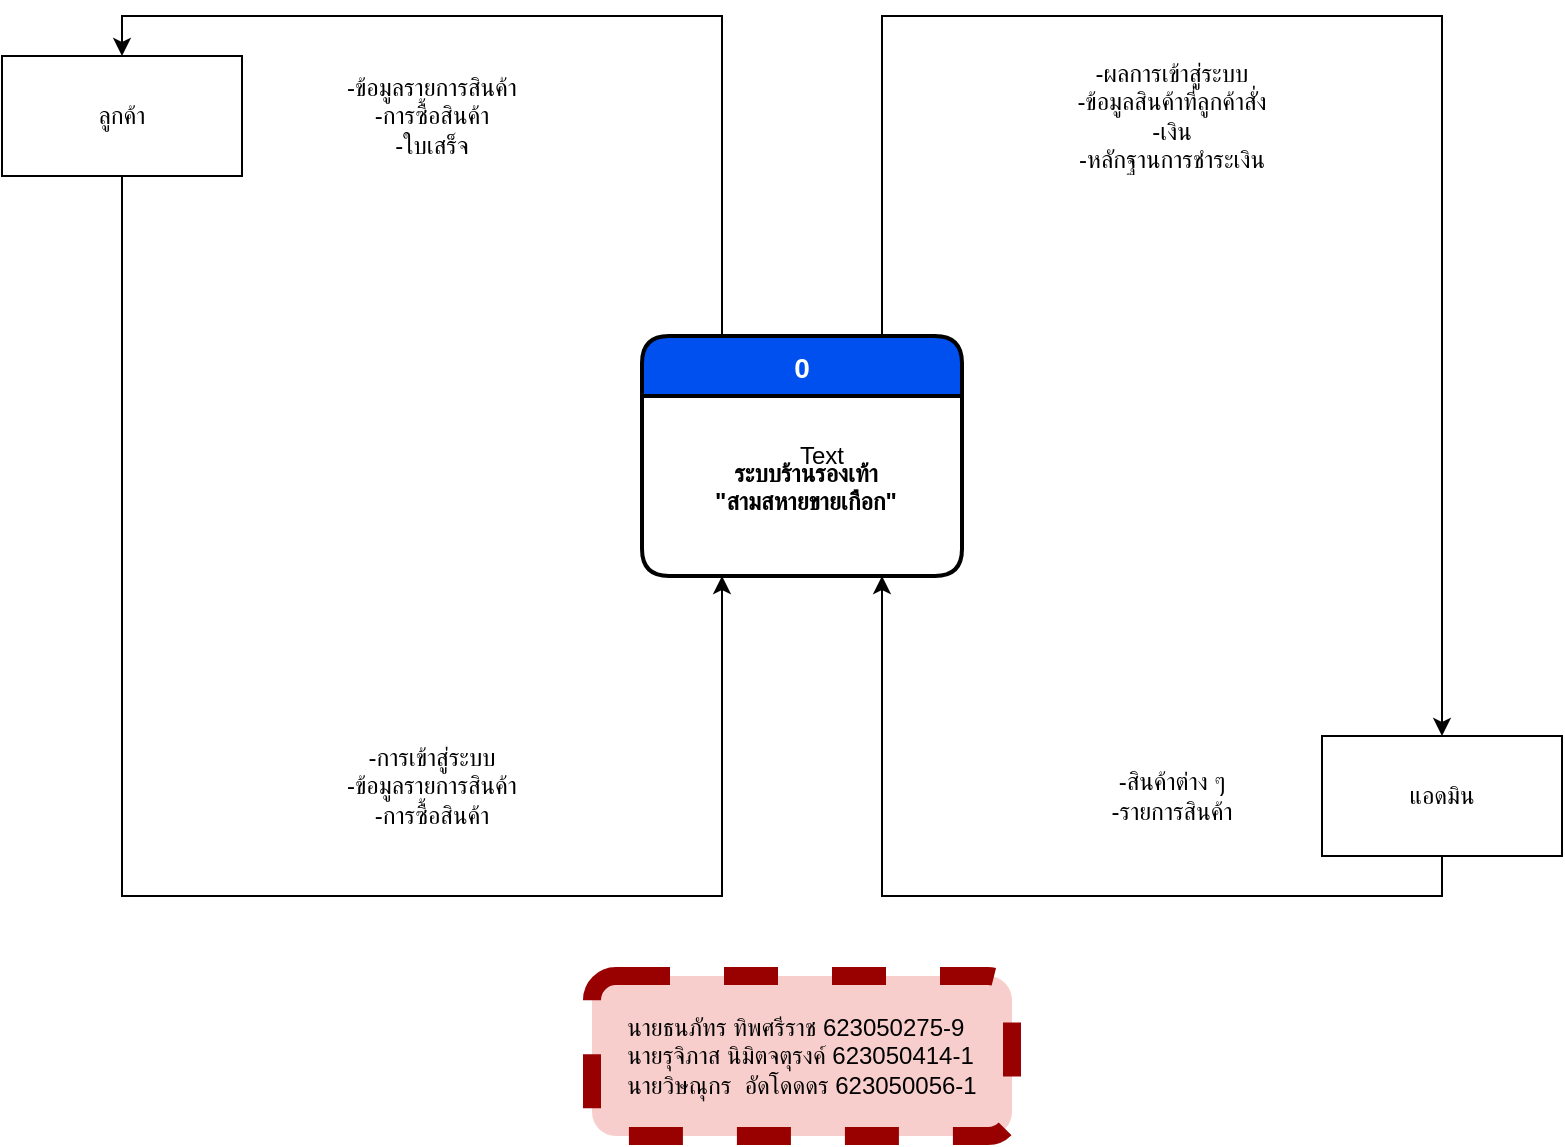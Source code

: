 <mxfile version="12.9.6" type="device"><diagram id="5Vd_J1IWSY7nRCB9u1Si" name="Page-1"><mxGraphModel dx="1038" dy="548" grid="1" gridSize="10" guides="1" tooltips="1" connect="1" arrows="1" fold="1" page="1" pageScale="1" pageWidth="850" pageHeight="1100" math="0" shadow="0"><root><mxCell id="0"/><mxCell id="1" parent="0"/><mxCell id="HBzbiFb6fp3G4n3A67D8-28" style="edgeStyle=orthogonalEdgeStyle;rounded=0;orthogonalLoop=1;jettySize=auto;html=1;exitX=0.25;exitY=0;exitDx=0;exitDy=0;entryX=0.5;entryY=0;entryDx=0;entryDy=0;" edge="1" parent="1" source="HBzbiFb6fp3G4n3A67D8-12" target="HBzbiFb6fp3G4n3A67D8-26"><mxGeometry relative="1" as="geometry"/></mxCell><mxCell id="HBzbiFb6fp3G4n3A67D8-30" style="edgeStyle=orthogonalEdgeStyle;rounded=0;orthogonalLoop=1;jettySize=auto;html=1;exitX=0.75;exitY=0;exitDx=0;exitDy=0;entryX=0.5;entryY=0;entryDx=0;entryDy=0;" edge="1" parent="1" source="HBzbiFb6fp3G4n3A67D8-12" target="HBzbiFb6fp3G4n3A67D8-27"><mxGeometry relative="1" as="geometry"><Array as="points"><mxPoint x="480" y="240"/><mxPoint x="760" y="240"/></Array></mxGeometry></mxCell><mxCell id="HBzbiFb6fp3G4n3A67D8-12" value="0" style="swimlane;childLayout=stackLayout;horizontal=1;startSize=30;horizontalStack=0;rounded=1;fontSize=14;fontStyle=1;strokeWidth=2;resizeParent=0;resizeLast=1;shadow=0;dashed=0;align=center;fillColor=#0050ef;strokeColor=#000000;fontColor=#ffffff;verticalAlign=middle;" vertex="1" parent="1"><mxGeometry x="360" y="400" width="160" height="120" as="geometry"/></mxCell><mxCell id="HBzbiFb6fp3G4n3A67D8-13" value="ระบบร้านรองเท้า&#10;&quot;สามสหายขายเกือก&quot;" style="align=center;strokeColor=none;fillColor=none;spacingLeft=4;fontSize=12;verticalAlign=middle;resizable=0;rotatable=0;part=1;fontStyle=1" vertex="1" parent="HBzbiFb6fp3G4n3A67D8-12"><mxGeometry y="30" width="160" height="90" as="geometry"/></mxCell><mxCell id="HBzbiFb6fp3G4n3A67D8-29" style="edgeStyle=orthogonalEdgeStyle;rounded=0;orthogonalLoop=1;jettySize=auto;html=1;exitX=0.5;exitY=1;exitDx=0;exitDy=0;entryX=0.25;entryY=1;entryDx=0;entryDy=0;" edge="1" parent="1" source="HBzbiFb6fp3G4n3A67D8-26" target="HBzbiFb6fp3G4n3A67D8-13"><mxGeometry relative="1" as="geometry"><Array as="points"><mxPoint x="100" y="680"/><mxPoint x="400" y="680"/></Array></mxGeometry></mxCell><mxCell id="HBzbiFb6fp3G4n3A67D8-26" value="ลูกค้า" style="rounded=0;whiteSpace=wrap;html=1;strokeColor=#000000;fillColor=#ffffff;gradientColor=none;align=center;" vertex="1" parent="1"><mxGeometry x="40" y="260" width="120" height="60" as="geometry"/></mxCell><mxCell id="HBzbiFb6fp3G4n3A67D8-31" style="edgeStyle=orthogonalEdgeStyle;rounded=0;orthogonalLoop=1;jettySize=auto;html=1;exitX=0.5;exitY=1;exitDx=0;exitDy=0;entryX=0.75;entryY=1;entryDx=0;entryDy=0;" edge="1" parent="1" source="HBzbiFb6fp3G4n3A67D8-27" target="HBzbiFb6fp3G4n3A67D8-13"><mxGeometry relative="1" as="geometry"><Array as="points"><mxPoint x="760" y="680"/><mxPoint x="480" y="680"/></Array></mxGeometry></mxCell><mxCell id="HBzbiFb6fp3G4n3A67D8-27" value="แอดมิน" style="rounded=0;whiteSpace=wrap;html=1;strokeColor=#000000;fillColor=#ffffff;gradientColor=none;align=center;" vertex="1" parent="1"><mxGeometry x="700" y="600" width="120" height="60" as="geometry"/></mxCell><mxCell id="HBzbiFb6fp3G4n3A67D8-32" value="Text" style="text;html=1;strokeColor=none;fillColor=none;align=center;verticalAlign=middle;whiteSpace=wrap;rounded=0;" vertex="1" parent="1"><mxGeometry x="430" y="450" width="40" height="20" as="geometry"/></mxCell><mxCell id="HBzbiFb6fp3G4n3A67D8-33" value="-การเข้าสู่ระบบ&lt;br&gt;-ข้อมูลรายการสินค้า&lt;br&gt;-การซื้อสินค้า" style="text;html=1;strokeColor=none;fillColor=none;align=center;verticalAlign=middle;whiteSpace=wrap;rounded=0;" vertex="1" parent="1"><mxGeometry x="130" y="580" width="250" height="90" as="geometry"/></mxCell><mxCell id="HBzbiFb6fp3G4n3A67D8-34" value="-ข้อมูลรายการสินค้า&lt;br&gt;-การซื้อสินค้า&lt;br&gt;-ใบเสร็จ" style="text;html=1;strokeColor=none;fillColor=none;align=center;verticalAlign=middle;whiteSpace=wrap;rounded=0;" vertex="1" parent="1"><mxGeometry x="130" y="245" width="250" height="90" as="geometry"/></mxCell><mxCell id="HBzbiFb6fp3G4n3A67D8-35" value="-สินค้าต่าง ๆ&lt;br&gt;-รายการสินค้า" style="text;html=1;strokeColor=none;fillColor=none;align=center;verticalAlign=middle;whiteSpace=wrap;rounded=0;" vertex="1" parent="1"><mxGeometry x="500" y="585" width="250" height="90" as="geometry"/></mxCell><mxCell id="HBzbiFb6fp3G4n3A67D8-36" value="-ผลการเข้าสู่ระบบ&lt;br&gt;-ข้อมูลสินค้าที่ลูกค้าสั่ง&lt;br&gt;-เงิน&lt;br&gt;-หลักฐานการชำระเงิน" style="text;html=1;strokeColor=none;fillColor=none;align=center;verticalAlign=middle;whiteSpace=wrap;rounded=0;" vertex="1" parent="1"><mxGeometry x="500" y="245" width="250" height="90" as="geometry"/></mxCell><mxCell id="HBzbiFb6fp3G4n3A67D8-37" value="&lt;div style=&quot;text-align: left&quot;&gt;&lt;span&gt;นายธนภัทร ทิพศรีราช 623050275-9&lt;/span&gt;&lt;/div&gt;&lt;div style=&quot;text-align: left&quot;&gt;&lt;span style=&quot;text-indent: 0.5in&quot;&gt;นายรุจิภาส นิมิตจตุรงค์ 623050414-1&lt;/span&gt;&lt;/div&gt;&lt;div style=&quot;text-align: left&quot;&gt;&lt;span style=&quot;text-indent: 0.5in&quot;&gt;นายวิษณุกร&lt;/span&gt;&lt;span style=&quot;text-indent: 0.5in&quot;&gt;&amp;nbsp; &lt;/span&gt;&lt;span style=&quot;text-indent: 0.5in&quot;&gt;อัดโดดดร&lt;/span&gt;&lt;span style=&quot;text-indent: 0.5in&quot;&gt;&amp;nbsp;&lt;/span&gt;&lt;span style=&quot;text-indent: 0.5in&quot;&gt;623050056-1&lt;/span&gt;&lt;/div&gt;" style="rounded=1;whiteSpace=wrap;html=1;strokeColor=#990000;fillColor=#f8cecc;align=center;dashed=1;strokeWidth=9;" vertex="1" parent="1"><mxGeometry x="335" y="720" width="210" height="80" as="geometry"/></mxCell></root></mxGraphModel></diagram></mxfile>